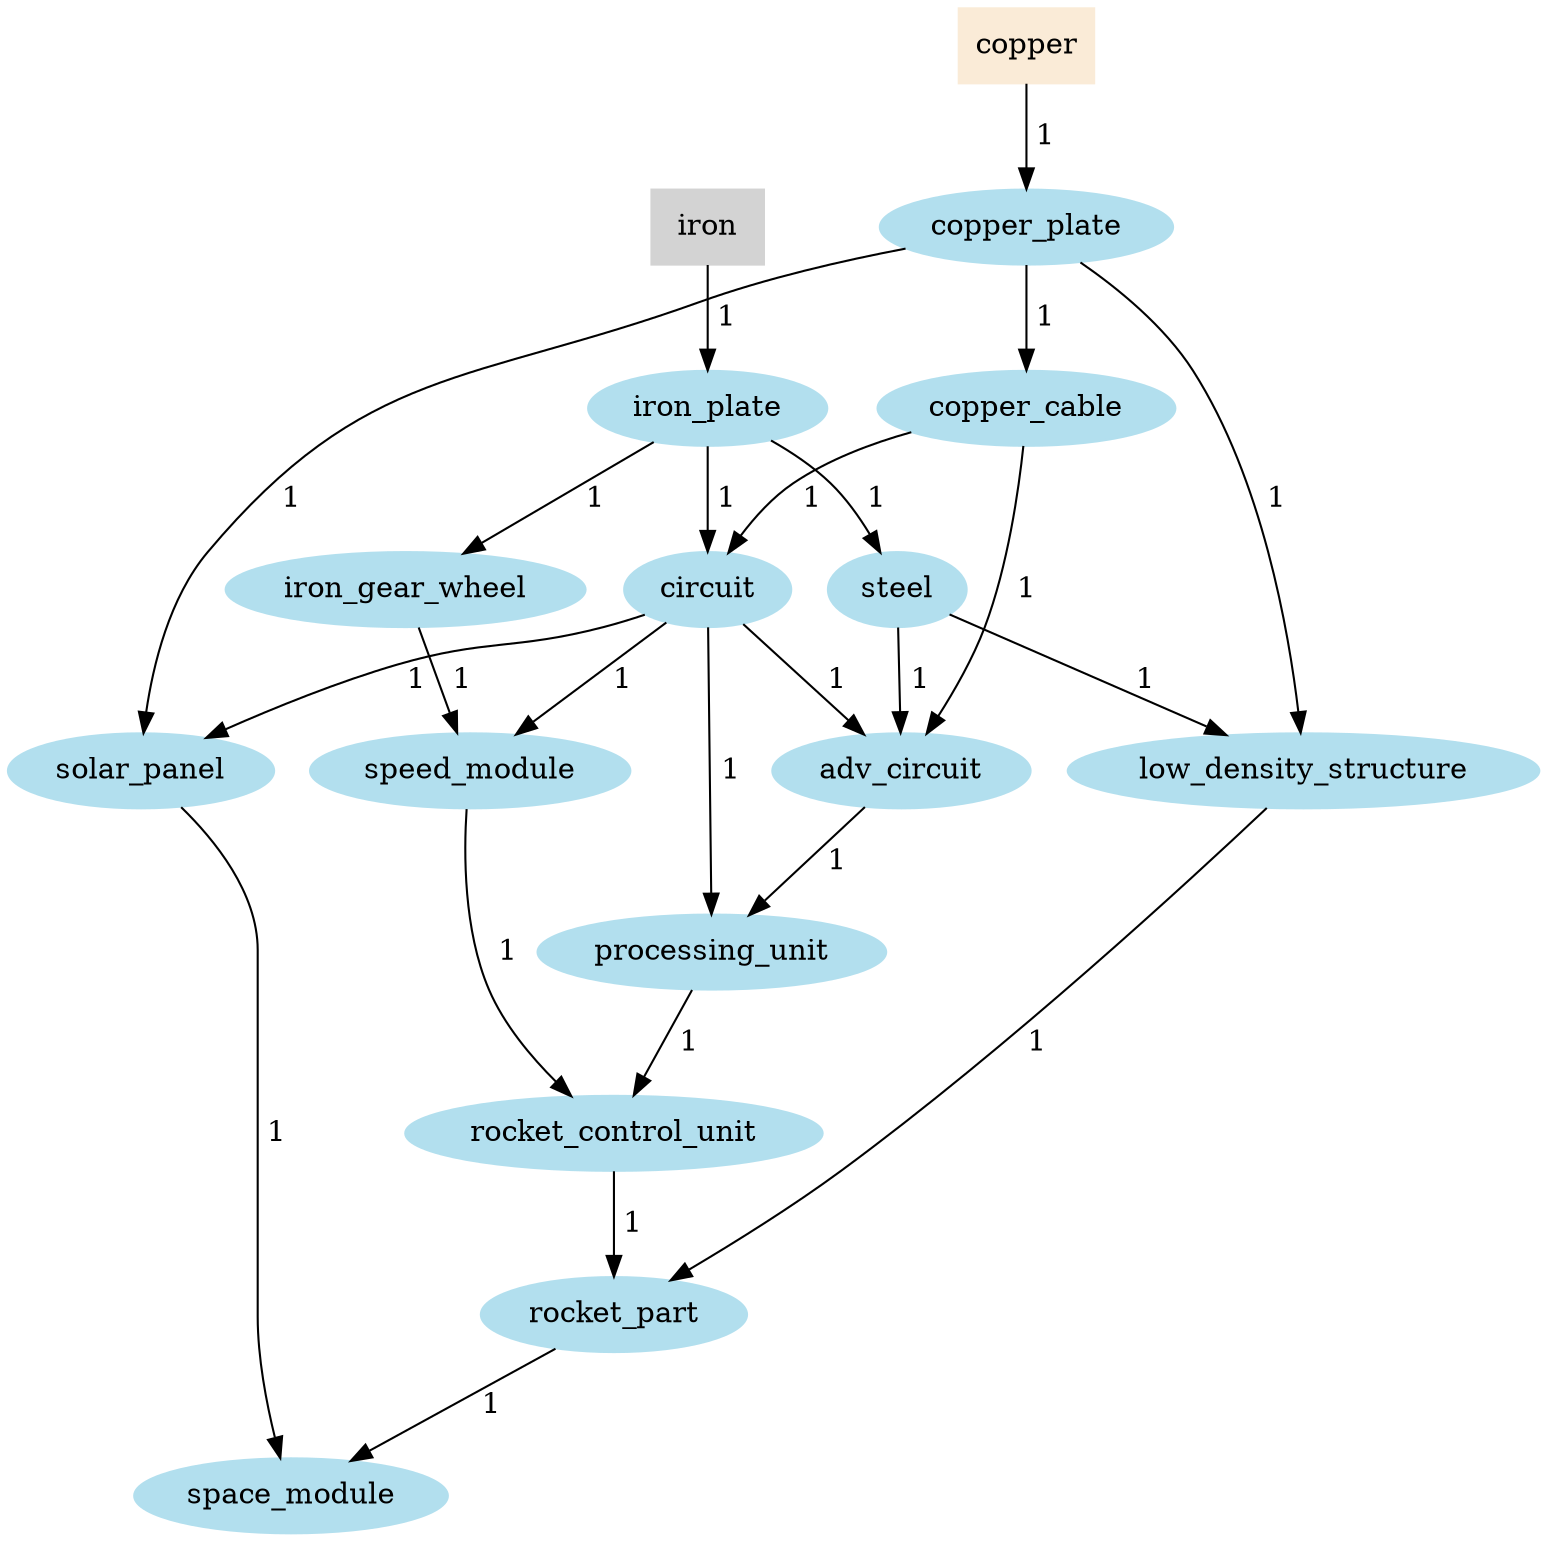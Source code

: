 digraph default {
	node [color=lightblue2 style=filled]
	subgraph iron {
		node [color=lightgrey style=filled]
		iron [shape=box]
	}
	subgraph copper {
		node [color=antiquewhite style=filled]
		copper [shape=box]
	}
	copper -> copper_plate [label=" 1"]
	copper_plate -> copper_cable [label=" 1"]
	iron -> iron_plate [label=" 1"]
	iron_plate -> steel [label=" 1"]
	iron_plate -> iron_gear_wheel [label=" 1"]
	iron_plate -> circuit [label=" 1"]
	copper_cable -> circuit [label=" 1"]
	circuit -> adv_circuit [label=" 1"]
	copper_cable -> adv_circuit [label=" 1"]
	steel -> adv_circuit [label=" 1"]
	copper_plate -> solar_panel [label=" 1"]
	circuit -> solar_panel [label=" 1"]
	copper_plate -> low_density_structure [label=" 1"]
	steel -> low_density_structure [label=" 1"]
	circuit -> processing_unit [label=" 1"]
	adv_circuit -> processing_unit [label=" 1"]
	circuit -> speed_module [label=" 1"]
	iron_gear_wheel -> speed_module [label=" 1"]
	processing_unit -> rocket_control_unit [label=" 1"]
	speed_module -> rocket_control_unit [label=" 1"]
	rocket_control_unit -> rocket_part [label=" 1"]
	low_density_structure -> rocket_part [label=" 1"]
	rocket_part -> space_module [label=" 1"]
	solar_panel -> space_module [label=" 1"]
}
